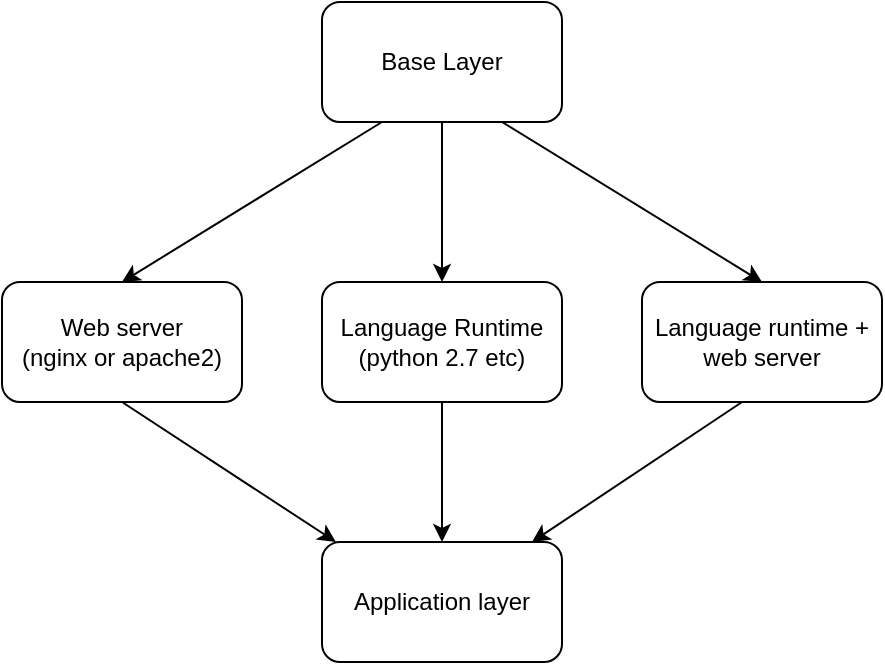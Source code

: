 <mxfile version="10.6.0" type="device"><diagram id="CyF11JExVio4TYhODgrX" name="Page-1"><mxGraphModel dx="1023" dy="628" grid="1" gridSize="10" guides="1" tooltips="1" connect="1" arrows="1" fold="1" page="1" pageScale="1" pageWidth="850" pageHeight="1100" math="0" shadow="0"><root><mxCell id="0"/><mxCell id="1" parent="0"/><mxCell id="YwM5sDbg4DOCR7AT64EC-1" value="Base Layer" style="rounded=1;whiteSpace=wrap;html=1;" vertex="1" parent="1"><mxGeometry x="340" y="90" width="120" height="60" as="geometry"/></mxCell><mxCell id="YwM5sDbg4DOCR7AT64EC-2" value="Web server&lt;br&gt;(nginx or apache2)&lt;br&gt;" style="rounded=1;whiteSpace=wrap;html=1;" vertex="1" parent="1"><mxGeometry x="180" y="230" width="120" height="60" as="geometry"/></mxCell><mxCell id="YwM5sDbg4DOCR7AT64EC-3" value="" style="endArrow=classic;html=1;exitX=0.25;exitY=1;exitDx=0;exitDy=0;entryX=0.5;entryY=0;entryDx=0;entryDy=0;" edge="1" parent="1" source="YwM5sDbg4DOCR7AT64EC-1" target="YwM5sDbg4DOCR7AT64EC-2"><mxGeometry width="50" height="50" relative="1" as="geometry"><mxPoint x="340" y="360" as="sourcePoint"/><mxPoint x="390" y="310" as="targetPoint"/></mxGeometry></mxCell><mxCell id="YwM5sDbg4DOCR7AT64EC-4" value="Language Runtime&lt;br&gt;(python 2.7 etc)&lt;br&gt;" style="rounded=1;whiteSpace=wrap;html=1;" vertex="1" parent="1"><mxGeometry x="340" y="230" width="120" height="60" as="geometry"/></mxCell><mxCell id="YwM5sDbg4DOCR7AT64EC-7" value="Language runtime + web server" style="rounded=1;whiteSpace=wrap;html=1;" vertex="1" parent="1"><mxGeometry x="500" y="230" width="120" height="60" as="geometry"/></mxCell><mxCell id="YwM5sDbg4DOCR7AT64EC-9" value="" style="endArrow=classic;html=1;entryX=0.5;entryY=0;entryDx=0;entryDy=0;exitX=0.75;exitY=1;exitDx=0;exitDy=0;" edge="1" parent="1" source="YwM5sDbg4DOCR7AT64EC-1" target="YwM5sDbg4DOCR7AT64EC-7"><mxGeometry width="50" height="50" relative="1" as="geometry"><mxPoint x="530" y="200" as="sourcePoint"/><mxPoint x="580" y="150" as="targetPoint"/></mxGeometry></mxCell><mxCell id="YwM5sDbg4DOCR7AT64EC-11" value="" style="endArrow=classic;html=1;exitX=0.5;exitY=1;exitDx=0;exitDy=0;entryX=0.5;entryY=0;entryDx=0;entryDy=0;" edge="1" parent="1" source="YwM5sDbg4DOCR7AT64EC-1" target="YwM5sDbg4DOCR7AT64EC-4"><mxGeometry width="50" height="50" relative="1" as="geometry"><mxPoint x="180" y="360" as="sourcePoint"/><mxPoint x="230" y="310" as="targetPoint"/></mxGeometry></mxCell><mxCell id="YwM5sDbg4DOCR7AT64EC-12" value="Application layer" style="rounded=1;whiteSpace=wrap;html=1;" vertex="1" parent="1"><mxGeometry x="340" y="360" width="120" height="60" as="geometry"/></mxCell><mxCell id="YwM5sDbg4DOCR7AT64EC-13" value="" style="endArrow=classic;html=1;entryX=0.058;entryY=0;entryDx=0;entryDy=0;entryPerimeter=0;exitX=0.5;exitY=1;exitDx=0;exitDy=0;" edge="1" parent="1" source="YwM5sDbg4DOCR7AT64EC-2" target="YwM5sDbg4DOCR7AT64EC-12"><mxGeometry width="50" height="50" relative="1" as="geometry"><mxPoint x="230" y="350" as="sourcePoint"/><mxPoint x="280" y="300" as="targetPoint"/></mxGeometry></mxCell><mxCell id="YwM5sDbg4DOCR7AT64EC-14" value="" style="endArrow=classic;html=1;exitX=0.5;exitY=1;exitDx=0;exitDy=0;entryX=0.5;entryY=0;entryDx=0;entryDy=0;" edge="1" parent="1" source="YwM5sDbg4DOCR7AT64EC-4" target="YwM5sDbg4DOCR7AT64EC-12"><mxGeometry width="50" height="50" relative="1" as="geometry"><mxPoint x="375" y="350" as="sourcePoint"/><mxPoint x="425" y="300" as="targetPoint"/></mxGeometry></mxCell><mxCell id="YwM5sDbg4DOCR7AT64EC-15" value="" style="endArrow=classic;html=1;exitX=0.417;exitY=1;exitDx=0;exitDy=0;exitPerimeter=0;" edge="1" parent="1" source="YwM5sDbg4DOCR7AT64EC-7" target="YwM5sDbg4DOCR7AT64EC-12"><mxGeometry width="50" height="50" relative="1" as="geometry"><mxPoint x="510" y="360" as="sourcePoint"/><mxPoint x="560" y="310" as="targetPoint"/></mxGeometry></mxCell></root></mxGraphModel></diagram></mxfile>